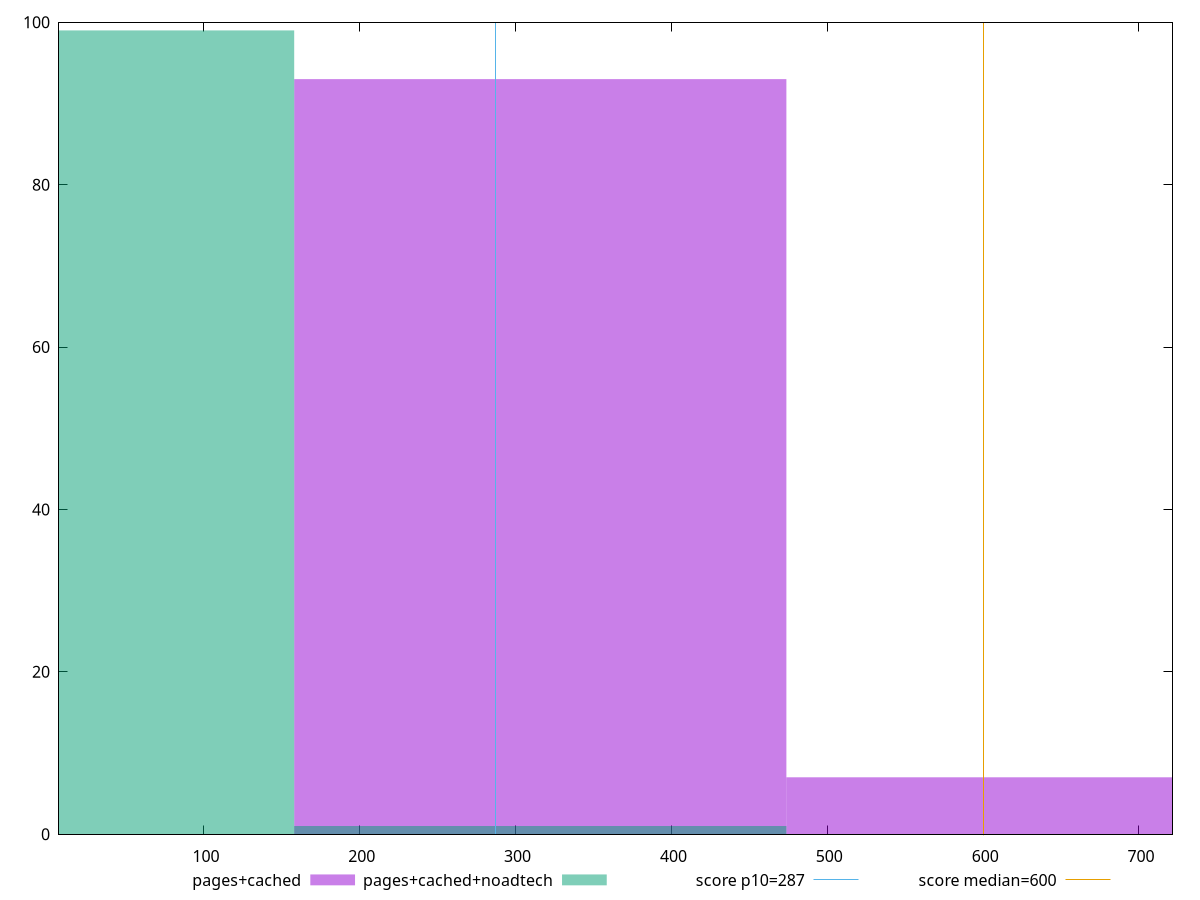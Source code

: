 reset

$pagesCached <<EOF
631.6568425567895 7
315.8284212783947 93
EOF

$pagesCachedNoadtech <<EOF
0 99
315.8284212783947 1
EOF

set key outside below
set boxwidth 315.8284212783947
set xrange [7:721.4999999999995]
set yrange [0:100]
set trange [0:100]
set style fill transparent solid 0.5 noborder

set parametric
set terminal svg size 640, 500 enhanced background rgb 'white'
set output "report_00019_2021-02-10T18-14-37.922Z//total-blocking-time/comparison/histogram/1_vs_2.svg"

plot $pagesCached title "pages+cached" with boxes, \
     $pagesCachedNoadtech title "pages+cached+noadtech" with boxes, \
     287,t title "score p10=287", \
     600,t title "score median=600"

reset
